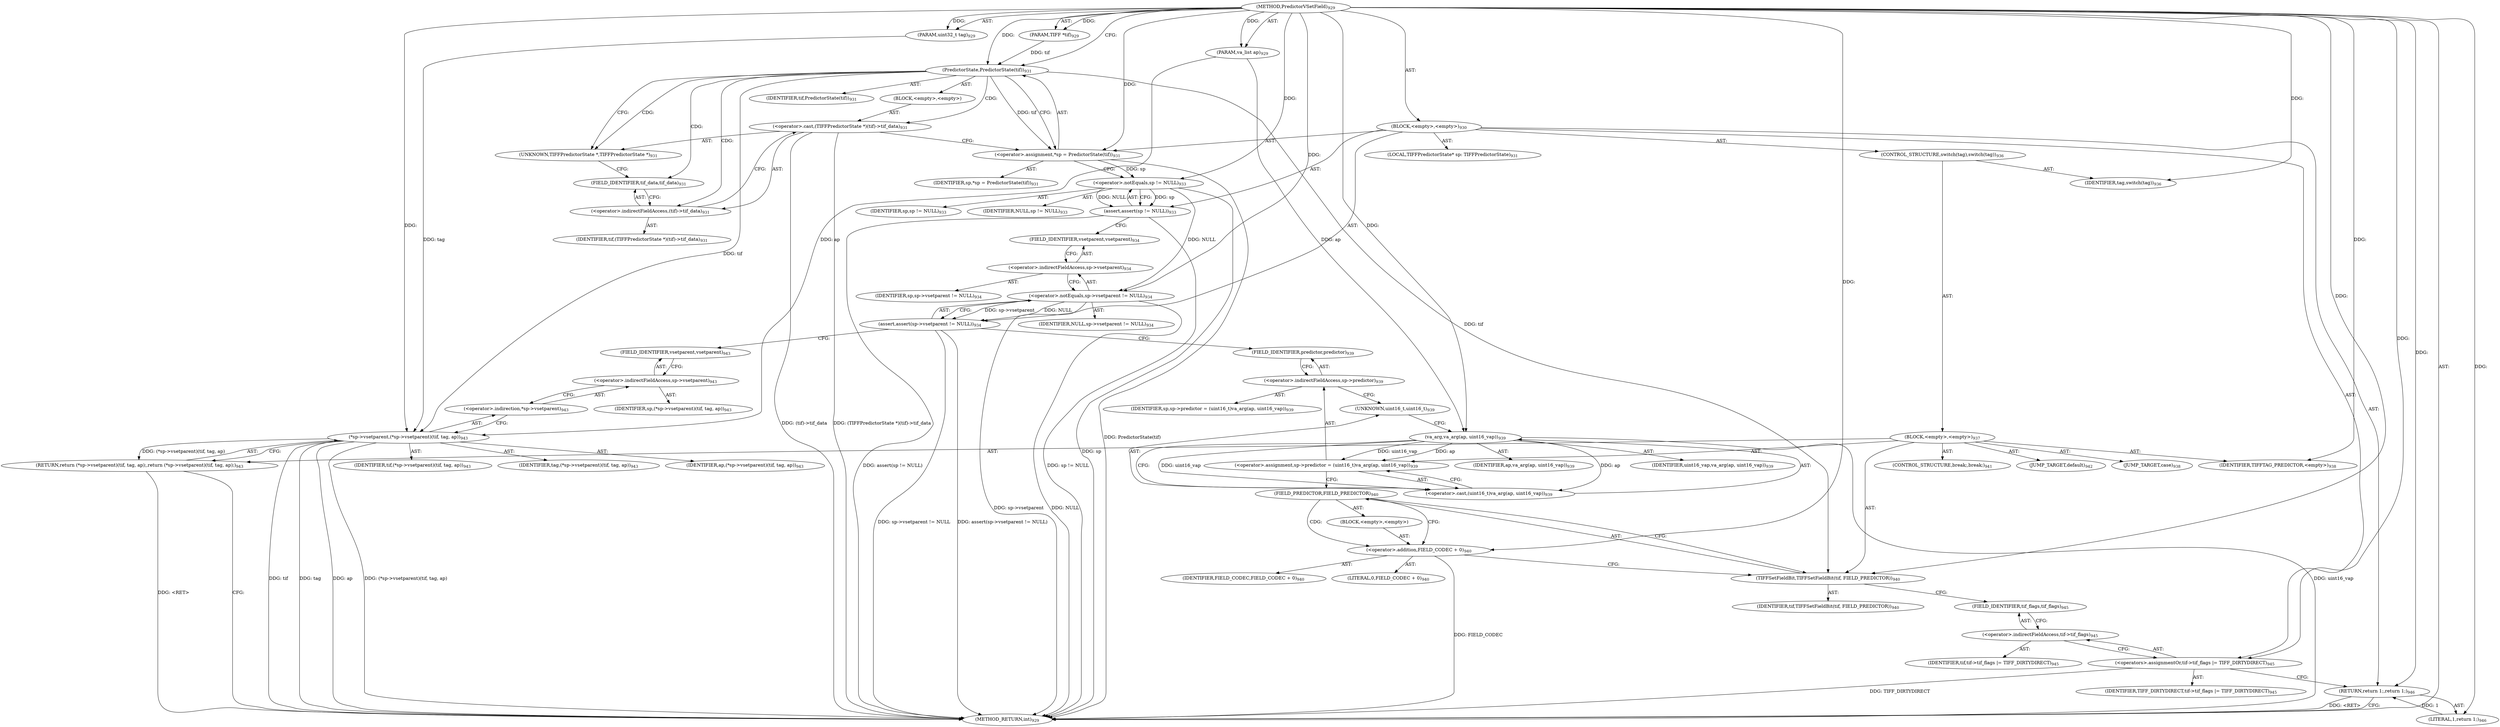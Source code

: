 digraph "PredictorVSetField" {  
"39255" [label = <(METHOD,PredictorVSetField)<SUB>929</SUB>> ]
"39256" [label = <(PARAM,TIFF *tif)<SUB>929</SUB>> ]
"39257" [label = <(PARAM,uint32_t tag)<SUB>929</SUB>> ]
"39258" [label = <(PARAM,va_list ap)<SUB>929</SUB>> ]
"39259" [label = <(BLOCK,&lt;empty&gt;,&lt;empty&gt;)<SUB>930</SUB>> ]
"39260" [label = <(LOCAL,TIFFPredictorState* sp: TIFFPredictorState)<SUB>931</SUB>> ]
"39261" [label = <(&lt;operator&gt;.assignment,*sp = PredictorState(tif))<SUB>931</SUB>> ]
"39262" [label = <(IDENTIFIER,sp,*sp = PredictorState(tif))<SUB>931</SUB>> ]
"39263" [label = <(PredictorState,PredictorState(tif))<SUB>931</SUB>> ]
"39264" [label = <(IDENTIFIER,tif,PredictorState(tif))<SUB>931</SUB>> ]
"39265" [label = <(BLOCK,&lt;empty&gt;,&lt;empty&gt;)> ]
"39266" [label = <(&lt;operator&gt;.cast,(TIFFPredictorState *)(tif)-&gt;tif_data)<SUB>931</SUB>> ]
"39267" [label = <(UNKNOWN,TIFFPredictorState *,TIFFPredictorState *)<SUB>931</SUB>> ]
"39268" [label = <(&lt;operator&gt;.indirectFieldAccess,(tif)-&gt;tif_data)<SUB>931</SUB>> ]
"39269" [label = <(IDENTIFIER,tif,(TIFFPredictorState *)(tif)-&gt;tif_data)<SUB>931</SUB>> ]
"39270" [label = <(FIELD_IDENTIFIER,tif_data,tif_data)<SUB>931</SUB>> ]
"39271" [label = <(assert,assert(sp != NULL))<SUB>933</SUB>> ]
"39272" [label = <(&lt;operator&gt;.notEquals,sp != NULL)<SUB>933</SUB>> ]
"39273" [label = <(IDENTIFIER,sp,sp != NULL)<SUB>933</SUB>> ]
"39274" [label = <(IDENTIFIER,NULL,sp != NULL)<SUB>933</SUB>> ]
"39275" [label = <(assert,assert(sp-&gt;vsetparent != NULL))<SUB>934</SUB>> ]
"39276" [label = <(&lt;operator&gt;.notEquals,sp-&gt;vsetparent != NULL)<SUB>934</SUB>> ]
"39277" [label = <(&lt;operator&gt;.indirectFieldAccess,sp-&gt;vsetparent)<SUB>934</SUB>> ]
"39278" [label = <(IDENTIFIER,sp,sp-&gt;vsetparent != NULL)<SUB>934</SUB>> ]
"39279" [label = <(FIELD_IDENTIFIER,vsetparent,vsetparent)<SUB>934</SUB>> ]
"39280" [label = <(IDENTIFIER,NULL,sp-&gt;vsetparent != NULL)<SUB>934</SUB>> ]
"39281" [label = <(CONTROL_STRUCTURE,switch(tag),switch(tag))<SUB>936</SUB>> ]
"39282" [label = <(IDENTIFIER,tag,switch(tag))<SUB>936</SUB>> ]
"39283" [label = <(BLOCK,&lt;empty&gt;,&lt;empty&gt;)<SUB>937</SUB>> ]
"39284" [label = <(JUMP_TARGET,case)<SUB>938</SUB>> ]
"39285" [label = <(IDENTIFIER,TIFFTAG_PREDICTOR,&lt;empty&gt;)<SUB>938</SUB>> ]
"39286" [label = <(&lt;operator&gt;.assignment,sp-&gt;predictor = (uint16_t)va_arg(ap, uint16_vap))<SUB>939</SUB>> ]
"39287" [label = <(&lt;operator&gt;.indirectFieldAccess,sp-&gt;predictor)<SUB>939</SUB>> ]
"39288" [label = <(IDENTIFIER,sp,sp-&gt;predictor = (uint16_t)va_arg(ap, uint16_vap))<SUB>939</SUB>> ]
"39289" [label = <(FIELD_IDENTIFIER,predictor,predictor)<SUB>939</SUB>> ]
"39290" [label = <(&lt;operator&gt;.cast,(uint16_t)va_arg(ap, uint16_vap))<SUB>939</SUB>> ]
"39291" [label = <(UNKNOWN,uint16_t,uint16_t)<SUB>939</SUB>> ]
"39292" [label = <(va_arg,va_arg(ap, uint16_vap))<SUB>939</SUB>> ]
"39293" [label = <(IDENTIFIER,ap,va_arg(ap, uint16_vap))<SUB>939</SUB>> ]
"39294" [label = <(IDENTIFIER,uint16_vap,va_arg(ap, uint16_vap))<SUB>939</SUB>> ]
"39295" [label = <(TIFFSetFieldBit,TIFFSetFieldBit(tif, FIELD_PREDICTOR))<SUB>940</SUB>> ]
"39296" [label = <(IDENTIFIER,tif,TIFFSetFieldBit(tif, FIELD_PREDICTOR))<SUB>940</SUB>> ]
"39297" [label = <(FIELD_PREDICTOR,FIELD_PREDICTOR)<SUB>940</SUB>> ]
"39298" [label = <(BLOCK,&lt;empty&gt;,&lt;empty&gt;)> ]
"39299" [label = <(&lt;operator&gt;.addition,FIELD_CODEC + 0)<SUB>940</SUB>> ]
"39300" [label = <(IDENTIFIER,FIELD_CODEC,FIELD_CODEC + 0)<SUB>940</SUB>> ]
"39301" [label = <(LITERAL,0,FIELD_CODEC + 0)<SUB>940</SUB>> ]
"39302" [label = <(CONTROL_STRUCTURE,break;,break;)<SUB>941</SUB>> ]
"39303" [label = <(JUMP_TARGET,default)<SUB>942</SUB>> ]
"39304" [label = <(RETURN,return (*sp-&gt;vsetparent)(tif, tag, ap);,return (*sp-&gt;vsetparent)(tif, tag, ap);)<SUB>943</SUB>> ]
"39305" [label = <(*sp-&gt;vsetparent,(*sp-&gt;vsetparent)(tif, tag, ap))<SUB>943</SUB>> ]
"39306" [label = <(&lt;operator&gt;.indirection,*sp-&gt;vsetparent)<SUB>943</SUB>> ]
"39307" [label = <(&lt;operator&gt;.indirectFieldAccess,sp-&gt;vsetparent)<SUB>943</SUB>> ]
"39308" [label = <(IDENTIFIER,sp,(*sp-&gt;vsetparent)(tif, tag, ap))<SUB>943</SUB>> ]
"39309" [label = <(FIELD_IDENTIFIER,vsetparent,vsetparent)<SUB>943</SUB>> ]
"39310" [label = <(IDENTIFIER,tif,(*sp-&gt;vsetparent)(tif, tag, ap))<SUB>943</SUB>> ]
"39311" [label = <(IDENTIFIER,tag,(*sp-&gt;vsetparent)(tif, tag, ap))<SUB>943</SUB>> ]
"39312" [label = <(IDENTIFIER,ap,(*sp-&gt;vsetparent)(tif, tag, ap))<SUB>943</SUB>> ]
"39313" [label = <(&lt;operators&gt;.assignmentOr,tif-&gt;tif_flags |= TIFF_DIRTYDIRECT)<SUB>945</SUB>> ]
"39314" [label = <(&lt;operator&gt;.indirectFieldAccess,tif-&gt;tif_flags)<SUB>945</SUB>> ]
"39315" [label = <(IDENTIFIER,tif,tif-&gt;tif_flags |= TIFF_DIRTYDIRECT)<SUB>945</SUB>> ]
"39316" [label = <(FIELD_IDENTIFIER,tif_flags,tif_flags)<SUB>945</SUB>> ]
"39317" [label = <(IDENTIFIER,TIFF_DIRTYDIRECT,tif-&gt;tif_flags |= TIFF_DIRTYDIRECT)<SUB>945</SUB>> ]
"39318" [label = <(RETURN,return 1;,return 1;)<SUB>946</SUB>> ]
"39319" [label = <(LITERAL,1,return 1;)<SUB>946</SUB>> ]
"39320" [label = <(METHOD_RETURN,int)<SUB>929</SUB>> ]
  "39255" -> "39256"  [ label = "AST: "] 
  "39255" -> "39257"  [ label = "AST: "] 
  "39255" -> "39258"  [ label = "AST: "] 
  "39255" -> "39259"  [ label = "AST: "] 
  "39255" -> "39320"  [ label = "AST: "] 
  "39259" -> "39260"  [ label = "AST: "] 
  "39259" -> "39261"  [ label = "AST: "] 
  "39259" -> "39271"  [ label = "AST: "] 
  "39259" -> "39275"  [ label = "AST: "] 
  "39259" -> "39281"  [ label = "AST: "] 
  "39259" -> "39313"  [ label = "AST: "] 
  "39259" -> "39318"  [ label = "AST: "] 
  "39261" -> "39262"  [ label = "AST: "] 
  "39261" -> "39263"  [ label = "AST: "] 
  "39263" -> "39264"  [ label = "AST: "] 
  "39263" -> "39265"  [ label = "AST: "] 
  "39265" -> "39266"  [ label = "AST: "] 
  "39266" -> "39267"  [ label = "AST: "] 
  "39266" -> "39268"  [ label = "AST: "] 
  "39268" -> "39269"  [ label = "AST: "] 
  "39268" -> "39270"  [ label = "AST: "] 
  "39271" -> "39272"  [ label = "AST: "] 
  "39272" -> "39273"  [ label = "AST: "] 
  "39272" -> "39274"  [ label = "AST: "] 
  "39275" -> "39276"  [ label = "AST: "] 
  "39276" -> "39277"  [ label = "AST: "] 
  "39276" -> "39280"  [ label = "AST: "] 
  "39277" -> "39278"  [ label = "AST: "] 
  "39277" -> "39279"  [ label = "AST: "] 
  "39281" -> "39282"  [ label = "AST: "] 
  "39281" -> "39283"  [ label = "AST: "] 
  "39283" -> "39284"  [ label = "AST: "] 
  "39283" -> "39285"  [ label = "AST: "] 
  "39283" -> "39286"  [ label = "AST: "] 
  "39283" -> "39295"  [ label = "AST: "] 
  "39283" -> "39302"  [ label = "AST: "] 
  "39283" -> "39303"  [ label = "AST: "] 
  "39283" -> "39304"  [ label = "AST: "] 
  "39286" -> "39287"  [ label = "AST: "] 
  "39286" -> "39290"  [ label = "AST: "] 
  "39287" -> "39288"  [ label = "AST: "] 
  "39287" -> "39289"  [ label = "AST: "] 
  "39290" -> "39291"  [ label = "AST: "] 
  "39290" -> "39292"  [ label = "AST: "] 
  "39292" -> "39293"  [ label = "AST: "] 
  "39292" -> "39294"  [ label = "AST: "] 
  "39295" -> "39296"  [ label = "AST: "] 
  "39295" -> "39297"  [ label = "AST: "] 
  "39297" -> "39298"  [ label = "AST: "] 
  "39298" -> "39299"  [ label = "AST: "] 
  "39299" -> "39300"  [ label = "AST: "] 
  "39299" -> "39301"  [ label = "AST: "] 
  "39304" -> "39305"  [ label = "AST: "] 
  "39305" -> "39306"  [ label = "AST: "] 
  "39305" -> "39310"  [ label = "AST: "] 
  "39305" -> "39311"  [ label = "AST: "] 
  "39305" -> "39312"  [ label = "AST: "] 
  "39306" -> "39307"  [ label = "AST: "] 
  "39307" -> "39308"  [ label = "AST: "] 
  "39307" -> "39309"  [ label = "AST: "] 
  "39313" -> "39314"  [ label = "AST: "] 
  "39313" -> "39317"  [ label = "AST: "] 
  "39314" -> "39315"  [ label = "AST: "] 
  "39314" -> "39316"  [ label = "AST: "] 
  "39318" -> "39319"  [ label = "AST: "] 
  "39261" -> "39272"  [ label = "CFG: "] 
  "39271" -> "39279"  [ label = "CFG: "] 
  "39275" -> "39289"  [ label = "CFG: "] 
  "39275" -> "39309"  [ label = "CFG: "] 
  "39313" -> "39318"  [ label = "CFG: "] 
  "39318" -> "39320"  [ label = "CFG: "] 
  "39263" -> "39267"  [ label = "CFG: "] 
  "39263" -> "39261"  [ label = "CFG: "] 
  "39272" -> "39271"  [ label = "CFG: "] 
  "39276" -> "39275"  [ label = "CFG: "] 
  "39314" -> "39313"  [ label = "CFG: "] 
  "39277" -> "39276"  [ label = "CFG: "] 
  "39286" -> "39297"  [ label = "CFG: "] 
  "39295" -> "39316"  [ label = "CFG: "] 
  "39304" -> "39320"  [ label = "CFG: "] 
  "39316" -> "39314"  [ label = "CFG: "] 
  "39266" -> "39261"  [ label = "CFG: "] 
  "39279" -> "39277"  [ label = "CFG: "] 
  "39287" -> "39291"  [ label = "CFG: "] 
  "39290" -> "39286"  [ label = "CFG: "] 
  "39297" -> "39295"  [ label = "CFG: "] 
  "39297" -> "39299"  [ label = "CFG: "] 
  "39305" -> "39304"  [ label = "CFG: "] 
  "39267" -> "39270"  [ label = "CFG: "] 
  "39268" -> "39266"  [ label = "CFG: "] 
  "39289" -> "39287"  [ label = "CFG: "] 
  "39291" -> "39292"  [ label = "CFG: "] 
  "39292" -> "39290"  [ label = "CFG: "] 
  "39306" -> "39305"  [ label = "CFG: "] 
  "39270" -> "39268"  [ label = "CFG: "] 
  "39299" -> "39295"  [ label = "CFG: "] 
  "39307" -> "39306"  [ label = "CFG: "] 
  "39309" -> "39307"  [ label = "CFG: "] 
  "39255" -> "39263"  [ label = "CFG: "] 
  "39304" -> "39320"  [ label = "DDG: &lt;RET&gt;"] 
  "39318" -> "39320"  [ label = "DDG: &lt;RET&gt;"] 
  "39261" -> "39320"  [ label = "DDG: PredictorState(tif)"] 
  "39266" -> "39320"  [ label = "DDG: (tif)-&gt;tif_data"] 
  "39266" -> "39320"  [ label = "DDG: (TIFFPredictorState *)(tif)-&gt;tif_data"] 
  "39272" -> "39320"  [ label = "DDG: sp"] 
  "39271" -> "39320"  [ label = "DDG: sp != NULL"] 
  "39271" -> "39320"  [ label = "DDG: assert(sp != NULL)"] 
  "39276" -> "39320"  [ label = "DDG: sp-&gt;vsetparent"] 
  "39276" -> "39320"  [ label = "DDG: NULL"] 
  "39275" -> "39320"  [ label = "DDG: sp-&gt;vsetparent != NULL"] 
  "39275" -> "39320"  [ label = "DDG: assert(sp-&gt;vsetparent != NULL)"] 
  "39305" -> "39320"  [ label = "DDG: tif"] 
  "39305" -> "39320"  [ label = "DDG: tag"] 
  "39305" -> "39320"  [ label = "DDG: ap"] 
  "39305" -> "39320"  [ label = "DDG: (*sp-&gt;vsetparent)(tif, tag, ap)"] 
  "39292" -> "39320"  [ label = "DDG: uint16_vap"] 
  "39299" -> "39320"  [ label = "DDG: FIELD_CODEC"] 
  "39313" -> "39320"  [ label = "DDG: TIFF_DIRTYDIRECT"] 
  "39255" -> "39256"  [ label = "DDG: "] 
  "39255" -> "39257"  [ label = "DDG: "] 
  "39255" -> "39258"  [ label = "DDG: "] 
  "39263" -> "39261"  [ label = "DDG: tif"] 
  "39255" -> "39313"  [ label = "DDG: "] 
  "39319" -> "39318"  [ label = "DDG: 1"] 
  "39255" -> "39318"  [ label = "DDG: "] 
  "39255" -> "39261"  [ label = "DDG: "] 
  "39272" -> "39271"  [ label = "DDG: sp"] 
  "39272" -> "39271"  [ label = "DDG: NULL"] 
  "39276" -> "39275"  [ label = "DDG: sp-&gt;vsetparent"] 
  "39276" -> "39275"  [ label = "DDG: NULL"] 
  "39255" -> "39282"  [ label = "DDG: "] 
  "39255" -> "39319"  [ label = "DDG: "] 
  "39256" -> "39263"  [ label = "DDG: tif"] 
  "39255" -> "39263"  [ label = "DDG: "] 
  "39261" -> "39272"  [ label = "DDG: sp"] 
  "39255" -> "39272"  [ label = "DDG: "] 
  "39272" -> "39276"  [ label = "DDG: NULL"] 
  "39255" -> "39276"  [ label = "DDG: "] 
  "39255" -> "39285"  [ label = "DDG: "] 
  "39292" -> "39286"  [ label = "DDG: ap"] 
  "39292" -> "39286"  [ label = "DDG: uint16_vap"] 
  "39305" -> "39304"  [ label = "DDG: (*sp-&gt;vsetparent)(tif, tag, ap)"] 
  "39263" -> "39295"  [ label = "DDG: tif"] 
  "39255" -> "39295"  [ label = "DDG: "] 
  "39292" -> "39290"  [ label = "DDG: ap"] 
  "39292" -> "39290"  [ label = "DDG: uint16_vap"] 
  "39263" -> "39305"  [ label = "DDG: tif"] 
  "39255" -> "39305"  [ label = "DDG: "] 
  "39257" -> "39305"  [ label = "DDG: tag"] 
  "39258" -> "39305"  [ label = "DDG: ap"] 
  "39258" -> "39292"  [ label = "DDG: ap"] 
  "39255" -> "39292"  [ label = "DDG: "] 
  "39255" -> "39299"  [ label = "DDG: "] 
  "39263" -> "39267"  [ label = "CDG: "] 
  "39263" -> "39268"  [ label = "CDG: "] 
  "39263" -> "39266"  [ label = "CDG: "] 
  "39263" -> "39270"  [ label = "CDG: "] 
  "39297" -> "39299"  [ label = "CDG: "] 
}
